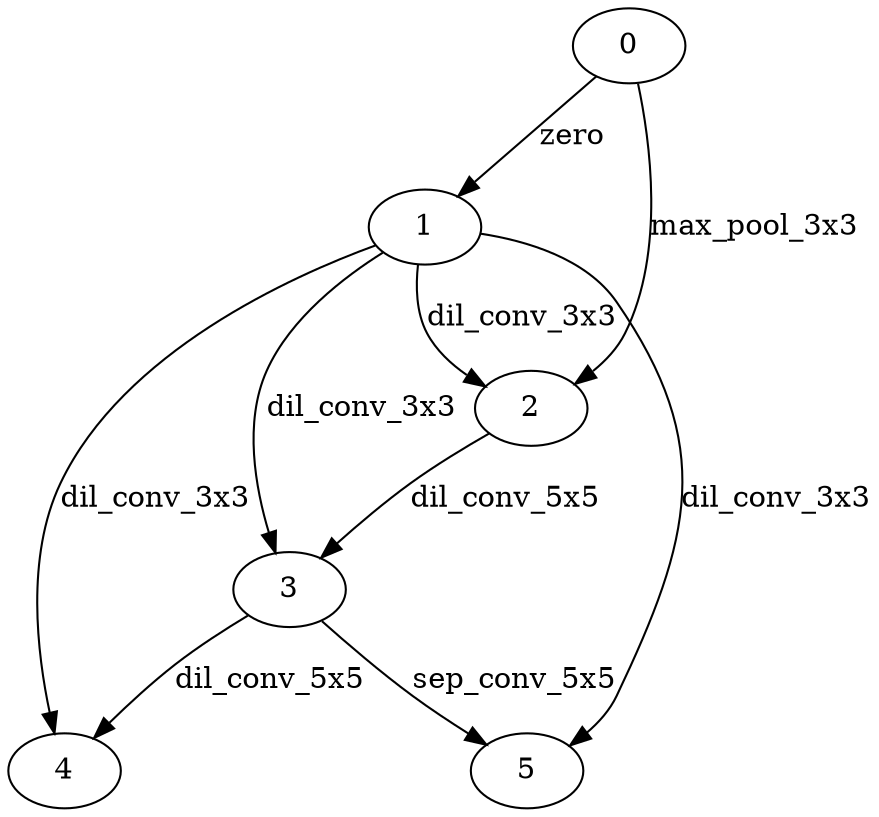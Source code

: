 digraph reduction_cell_46 {
	0 -> 1 [label=zero]
	1 -> 2 [label=dil_conv_3x3]
	0 -> 2 [label=max_pool_3x3]
	1 -> 3 [label=dil_conv_3x3]
	2 -> 3 [label=dil_conv_5x5]
	1 -> 4 [label=dil_conv_3x3]
	3 -> 4 [label=dil_conv_5x5]
	3 -> 5 [label=sep_conv_5x5]
	1 -> 5 [label=dil_conv_3x3]
}
